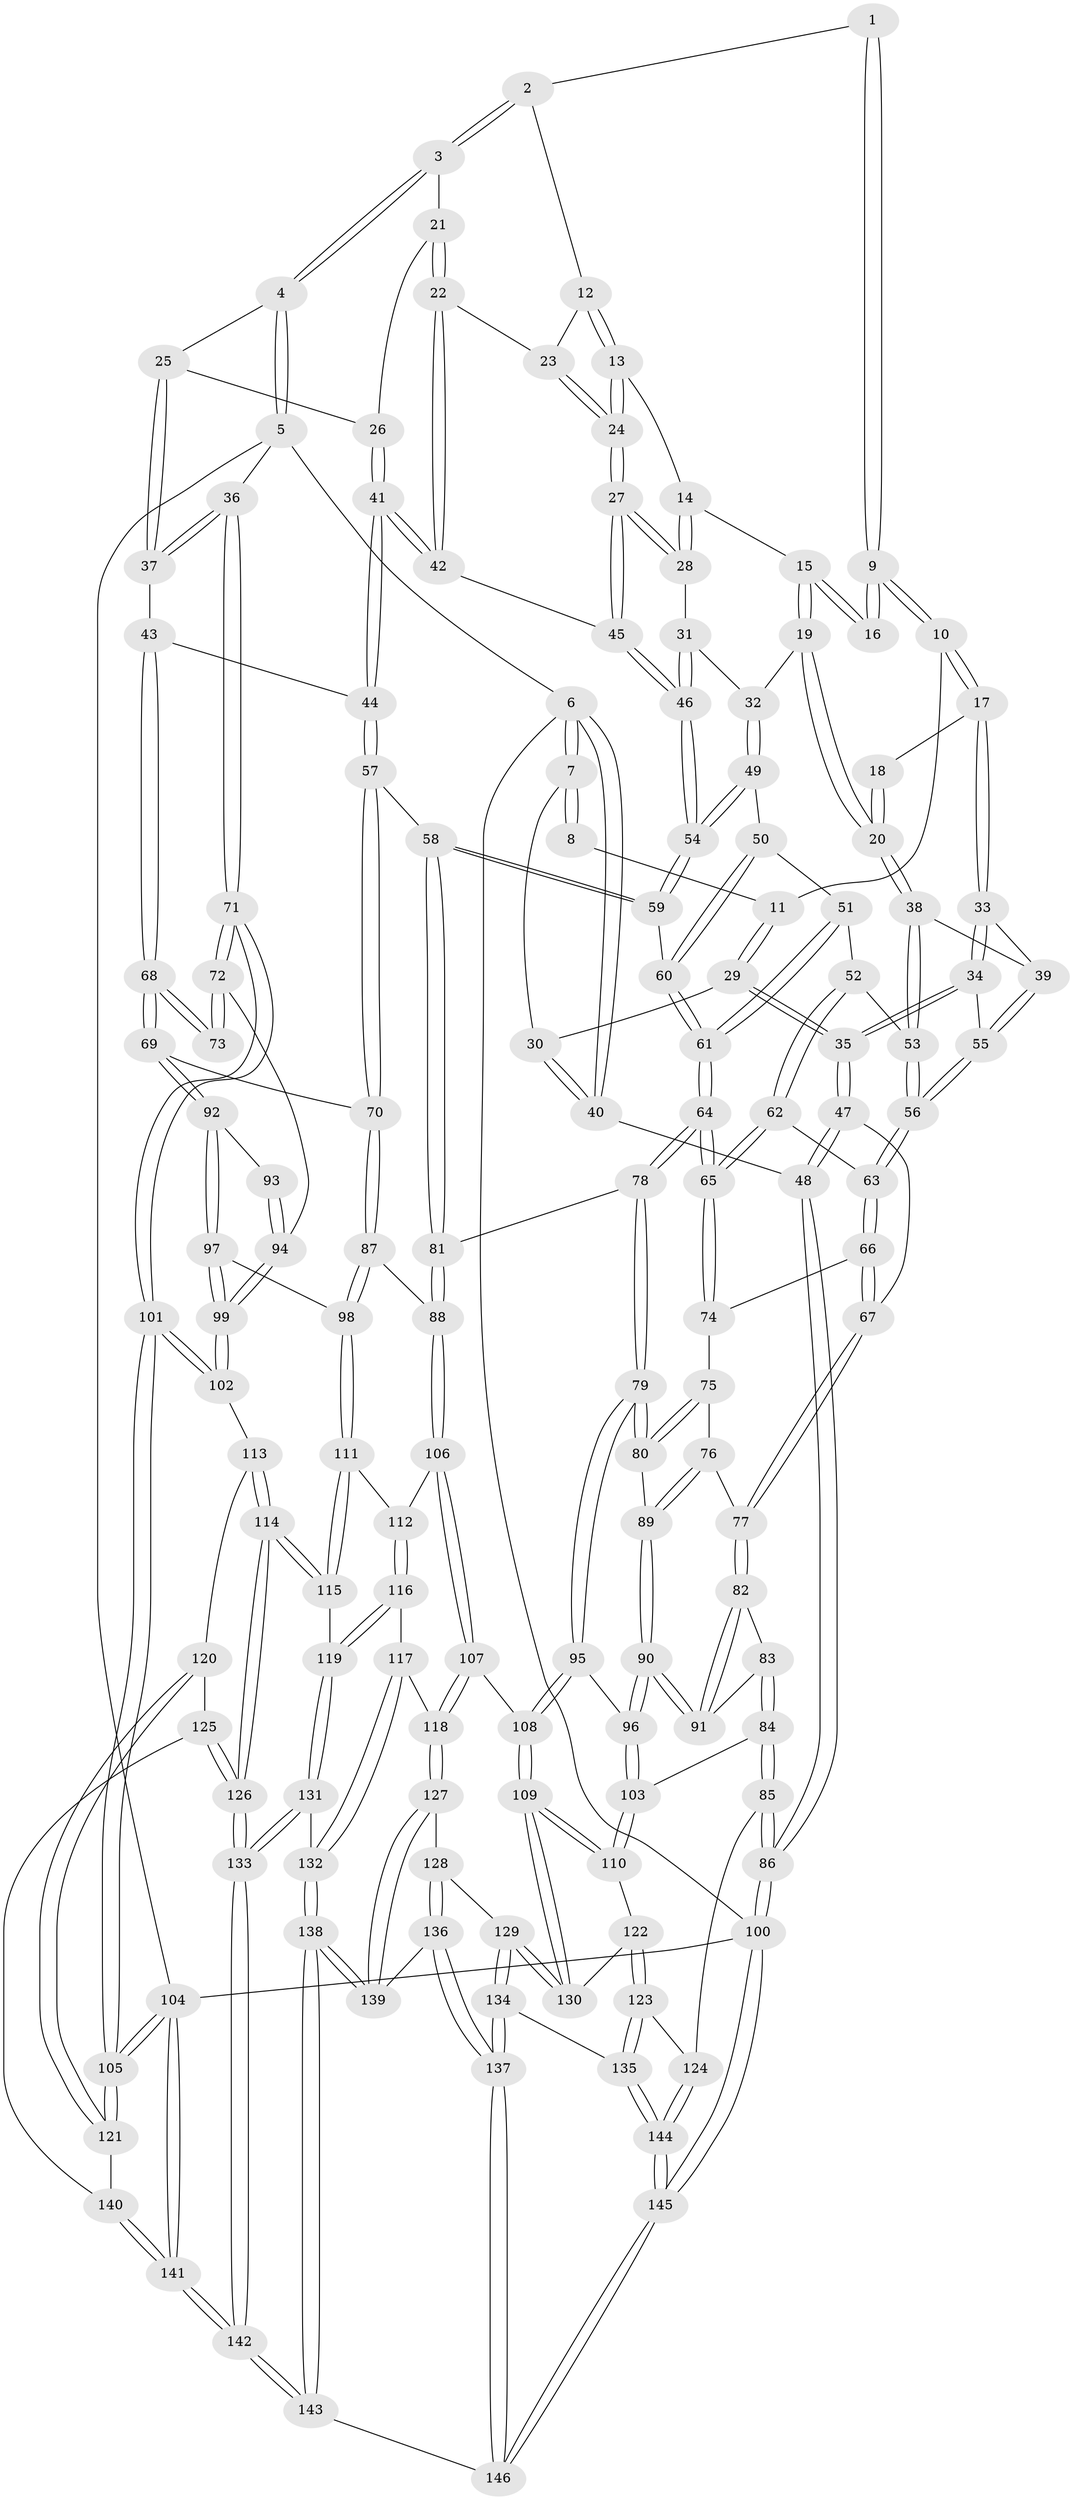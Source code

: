 // coarse degree distribution, {3: 0.1724137931034483, 5: 0.3793103448275862, 6: 0.12643678160919541, 4: 0.27586206896551724, 7: 0.022988505747126436, 8: 0.011494252873563218, 2: 0.011494252873563218}
// Generated by graph-tools (version 1.1) at 2025/05/03/04/25 22:05:37]
// undirected, 146 vertices, 362 edges
graph export_dot {
graph [start="1"]
  node [color=gray90,style=filled];
  1 [pos="+0.5264230660838671+0"];
  2 [pos="+0.7573516535042978+0"];
  3 [pos="+0.8809492493262853+0"];
  4 [pos="+1+0"];
  5 [pos="+1+0"];
  6 [pos="+0+0"];
  7 [pos="+0+0"];
  8 [pos="+0.016215613102886283+0"];
  9 [pos="+0.4987798337652937+0"];
  10 [pos="+0.23767132861882453+0.09937316755167211"];
  11 [pos="+0.19857168392823402+0.07526767684728859"];
  12 [pos="+0.6724612206278202+0.10044920266581867"];
  13 [pos="+0.6375139968256952+0.1485630348544641"];
  14 [pos="+0.6357136878989458+0.14835657816037068"];
  15 [pos="+0.5127158708756273+0.10163595349767313"];
  16 [pos="+0.49482545252743754+0"];
  17 [pos="+0.25713514014851957+0.12153609026918592"];
  18 [pos="+0.37508229236716534+0.10292059197052517"];
  19 [pos="+0.49429099075281074+0.1808086251272379"];
  20 [pos="+0.4015884900274677+0.21856093865690543"];
  21 [pos="+0.8366618858410069+0"];
  22 [pos="+0.7975286505251955+0.1860952504993566"];
  23 [pos="+0.7008905843144297+0.13741531896859904"];
  24 [pos="+0.6735025677122359+0.21919859308074507"];
  25 [pos="+0.94801182584022+0.1722455205832867"];
  26 [pos="+0.9111199311412767+0.20024544810200645"];
  27 [pos="+0.6781807189174696+0.2317833622018316"];
  28 [pos="+0.5598094518018024+0.22179581058080777"];
  29 [pos="+0.10333877440802522+0.19451021396278098"];
  30 [pos="+0.055055888496058254+0.13224761473341035"];
  31 [pos="+0.5582198814724147+0.2219964938131405"];
  32 [pos="+0.5279346502412652+0.22122482684167724"];
  33 [pos="+0.28972704414162653+0.209844428093831"];
  34 [pos="+0.26507792313551437+0.24611638943165096"];
  35 [pos="+0.05521895763847352+0.34117556552385386"];
  36 [pos="+1+0.2608512808741224"];
  37 [pos="+1+0.2473406534942211"];
  38 [pos="+0.39392722476150627+0.2250360521333373"];
  39 [pos="+0.37115935261102223+0.22289758207264584"];
  40 [pos="+0+0.2149620565138341"];
  41 [pos="+0.8310922992474323+0.2738953064761873"];
  42 [pos="+0.7951987681255182+0.23690977862978518"];
  43 [pos="+0.8643354661558694+0.3144653437475446"];
  44 [pos="+0.8455767768784362+0.30260345519550114"];
  45 [pos="+0.6936716912908824+0.24646169001839988"];
  46 [pos="+0.645606829127394+0.3231667360086797"];
  47 [pos="+0.04985805347595754+0.3479006149612069"];
  48 [pos="+0+0.3464704178629848"];
  49 [pos="+0.5294055710379905+0.27299740308074005"];
  50 [pos="+0.4978173608896857+0.31334681502907485"];
  51 [pos="+0.48818814295085594+0.3197084109651423"];
  52 [pos="+0.4311063038580621+0.3203839702971739"];
  53 [pos="+0.40385109891531806+0.280447330333821"];
  54 [pos="+0.6303031673582133+0.35570909917474397"];
  55 [pos="+0.3099267104359669+0.3534859233509167"];
  56 [pos="+0.31182340798738234+0.35938561730560253"];
  57 [pos="+0.6905044288738539+0.45676137720356896"];
  58 [pos="+0.686405430833653+0.45475746644581183"];
  59 [pos="+0.6299134919599363+0.4154486565338894"];
  60 [pos="+0.6133162760611215+0.419147206744458"];
  61 [pos="+0.5127184422642839+0.4561373532479159"];
  62 [pos="+0.4285136473751628+0.3303369377152567"];
  63 [pos="+0.3096077722352345+0.3824167270372979"];
  64 [pos="+0.4642105200610452+0.4899633024676437"];
  65 [pos="+0.42694658710194916+0.4559956463322565"];
  66 [pos="+0.3052952529027272+0.3987782452862342"];
  67 [pos="+0.08393130567719329+0.3832029617166413"];
  68 [pos="+0.9334786450874601+0.4158197474340174"];
  69 [pos="+0.7359065493030901+0.5079768828402726"];
  70 [pos="+0.7171673792721144+0.49904362755248793"];
  71 [pos="+1+0.509623414373436"];
  72 [pos="+1+0.47418879393436875"];
  73 [pos="+0.98601495425234+0.4547240310462297"];
  74 [pos="+0.32091137089322747+0.4213194320599107"];
  75 [pos="+0.3070463435800973+0.4507413093548519"];
  76 [pos="+0.2095618383953873+0.5194233618911879"];
  77 [pos="+0.11326120458059316+0.45702036035892596"];
  78 [pos="+0.4592088725172027+0.5483351119410669"];
  79 [pos="+0.3626658189201721+0.6258685926916953"];
  80 [pos="+0.30696674588186457+0.5562814929338799"];
  81 [pos="+0.533931701995816+0.605143337917043"];
  82 [pos="+0.10519290901126332+0.5075104114749137"];
  83 [pos="+0.09231816448879812+0.5690180441993328"];
  84 [pos="+0.026958269814029087+0.7024433288053433"];
  85 [pos="+0+0.7082225726139915"];
  86 [pos="+0+0.7154173121547172"];
  87 [pos="+0.6306142506304103+0.6515244013635187"];
  88 [pos="+0.5921779580642638+0.6727741873443595"];
  89 [pos="+0.21353858121473174+0.5256683337693314"];
  90 [pos="+0.20964078995968344+0.6184998821820797"];
  91 [pos="+0.2018990372660174+0.6144705450450667"];
  92 [pos="+0.7590341719148472+0.5321366025299388"];
  93 [pos="+0.846061246153797+0.5376252936744562"];
  94 [pos="+0.8808608301533524+0.6012344883582262"];
  95 [pos="+0.34902399680033624+0.6568009709494443"];
  96 [pos="+0.22132757519037774+0.6517878466838507"];
  97 [pos="+0.8132110714864148+0.6814364290666761"];
  98 [pos="+0.8023826031779822+0.6877739413196496"];
  99 [pos="+0.8469597325300601+0.6843790076992406"];
  100 [pos="+0+1"];
  101 [pos="+1+0.6312471412423999"];
  102 [pos="+0.8885420034735804+0.7079719989726222"];
  103 [pos="+0.11973229642140164+0.7352994007773122"];
  104 [pos="+1+1"];
  105 [pos="+1+0.9171275613671435"];
  106 [pos="+0.5904443242251115+0.6817171129836179"];
  107 [pos="+0.48107288283857197+0.7497737760566722"];
  108 [pos="+0.37168353297663165+0.7515113822826172"];
  109 [pos="+0.3614864557062682+0.7758102070264469"];
  110 [pos="+0.12785550725659534+0.7473474046888167"];
  111 [pos="+0.7684406955747578+0.7450675232296013"];
  112 [pos="+0.6082079791689827+0.7207802186005603"];
  113 [pos="+0.8937974480353672+0.7760450742210803"];
  114 [pos="+0.8449434380107393+0.8437277584192541"];
  115 [pos="+0.7484632408458929+0.8075138879086147"];
  116 [pos="+0.6193596404052051+0.7636236312539487"];
  117 [pos="+0.6061258278261402+0.8144559559112704"];
  118 [pos="+0.5433231503659018+0.872010565464662"];
  119 [pos="+0.7468522839949876+0.8088303406958267"];
  120 [pos="+0.9435689939935687+0.8231054546227887"];
  121 [pos="+1+0.871538878557559"];
  122 [pos="+0.14043080236500147+0.7856763882786372"];
  123 [pos="+0.15910358318486886+0.8521304121994878"];
  124 [pos="+0.0733837948702228+0.9145033042667795"];
  125 [pos="+0.8789411329253771+0.9062255687600257"];
  126 [pos="+0.8591807937376217+0.9132689323995867"];
  127 [pos="+0.542879649276861+0.8732853734816125"];
  128 [pos="+0.4824985032413928+0.8750870481505045"];
  129 [pos="+0.3555324003911558+0.8234734683421034"];
  130 [pos="+0.3565724154311497+0.8127739048350515"];
  131 [pos="+0.7309141285861329+0.8507707857543104"];
  132 [pos="+0.7015566687694018+0.8949164162326624"];
  133 [pos="+0.8556160045189463+0.9205968048268138"];
  134 [pos="+0.293215753890278+0.9467162810375194"];
  135 [pos="+0.2129172841476903+0.8926537511835437"];
  136 [pos="+0.4392577176053239+0.956180073663143"];
  137 [pos="+0.3082327291902107+1"];
  138 [pos="+0.6774416125569167+1"];
  139 [pos="+0.561115952742188+0.9289880375692642"];
  140 [pos="+0.9128719388843167+0.9044800143217813"];
  141 [pos="+1+1"];
  142 [pos="+0.7699601980700562+1"];
  143 [pos="+0.7007623409194873+1"];
  144 [pos="+0+1"];
  145 [pos="+0+1"];
  146 [pos="+0.2991573200725185+1"];
  1 -- 2;
  1 -- 9;
  1 -- 9;
  2 -- 3;
  2 -- 3;
  2 -- 12;
  3 -- 4;
  3 -- 4;
  3 -- 21;
  4 -- 5;
  4 -- 5;
  4 -- 25;
  5 -- 6;
  5 -- 36;
  5 -- 104;
  6 -- 7;
  6 -- 7;
  6 -- 40;
  6 -- 40;
  6 -- 100;
  7 -- 8;
  7 -- 8;
  7 -- 30;
  8 -- 11;
  9 -- 10;
  9 -- 10;
  9 -- 16;
  9 -- 16;
  10 -- 11;
  10 -- 17;
  10 -- 17;
  11 -- 29;
  11 -- 29;
  12 -- 13;
  12 -- 13;
  12 -- 23;
  13 -- 14;
  13 -- 24;
  13 -- 24;
  14 -- 15;
  14 -- 28;
  14 -- 28;
  15 -- 16;
  15 -- 16;
  15 -- 19;
  15 -- 19;
  17 -- 18;
  17 -- 33;
  17 -- 33;
  18 -- 20;
  18 -- 20;
  19 -- 20;
  19 -- 20;
  19 -- 32;
  20 -- 38;
  20 -- 38;
  21 -- 22;
  21 -- 22;
  21 -- 26;
  22 -- 23;
  22 -- 42;
  22 -- 42;
  23 -- 24;
  23 -- 24;
  24 -- 27;
  24 -- 27;
  25 -- 26;
  25 -- 37;
  25 -- 37;
  26 -- 41;
  26 -- 41;
  27 -- 28;
  27 -- 28;
  27 -- 45;
  27 -- 45;
  28 -- 31;
  29 -- 30;
  29 -- 35;
  29 -- 35;
  30 -- 40;
  30 -- 40;
  31 -- 32;
  31 -- 46;
  31 -- 46;
  32 -- 49;
  32 -- 49;
  33 -- 34;
  33 -- 34;
  33 -- 39;
  34 -- 35;
  34 -- 35;
  34 -- 55;
  35 -- 47;
  35 -- 47;
  36 -- 37;
  36 -- 37;
  36 -- 71;
  36 -- 71;
  37 -- 43;
  38 -- 39;
  38 -- 53;
  38 -- 53;
  39 -- 55;
  39 -- 55;
  40 -- 48;
  41 -- 42;
  41 -- 42;
  41 -- 44;
  41 -- 44;
  42 -- 45;
  43 -- 44;
  43 -- 68;
  43 -- 68;
  44 -- 57;
  44 -- 57;
  45 -- 46;
  45 -- 46;
  46 -- 54;
  46 -- 54;
  47 -- 48;
  47 -- 48;
  47 -- 67;
  48 -- 86;
  48 -- 86;
  49 -- 50;
  49 -- 54;
  49 -- 54;
  50 -- 51;
  50 -- 60;
  50 -- 60;
  51 -- 52;
  51 -- 61;
  51 -- 61;
  52 -- 53;
  52 -- 62;
  52 -- 62;
  53 -- 56;
  53 -- 56;
  54 -- 59;
  54 -- 59;
  55 -- 56;
  55 -- 56;
  56 -- 63;
  56 -- 63;
  57 -- 58;
  57 -- 70;
  57 -- 70;
  58 -- 59;
  58 -- 59;
  58 -- 81;
  58 -- 81;
  59 -- 60;
  60 -- 61;
  60 -- 61;
  61 -- 64;
  61 -- 64;
  62 -- 63;
  62 -- 65;
  62 -- 65;
  63 -- 66;
  63 -- 66;
  64 -- 65;
  64 -- 65;
  64 -- 78;
  64 -- 78;
  65 -- 74;
  65 -- 74;
  66 -- 67;
  66 -- 67;
  66 -- 74;
  67 -- 77;
  67 -- 77;
  68 -- 69;
  68 -- 69;
  68 -- 73;
  68 -- 73;
  69 -- 70;
  69 -- 92;
  69 -- 92;
  70 -- 87;
  70 -- 87;
  71 -- 72;
  71 -- 72;
  71 -- 101;
  71 -- 101;
  72 -- 73;
  72 -- 73;
  72 -- 94;
  74 -- 75;
  75 -- 76;
  75 -- 80;
  75 -- 80;
  76 -- 77;
  76 -- 89;
  76 -- 89;
  77 -- 82;
  77 -- 82;
  78 -- 79;
  78 -- 79;
  78 -- 81;
  79 -- 80;
  79 -- 80;
  79 -- 95;
  79 -- 95;
  80 -- 89;
  81 -- 88;
  81 -- 88;
  82 -- 83;
  82 -- 91;
  82 -- 91;
  83 -- 84;
  83 -- 84;
  83 -- 91;
  84 -- 85;
  84 -- 85;
  84 -- 103;
  85 -- 86;
  85 -- 86;
  85 -- 124;
  86 -- 100;
  86 -- 100;
  87 -- 88;
  87 -- 98;
  87 -- 98;
  88 -- 106;
  88 -- 106;
  89 -- 90;
  89 -- 90;
  90 -- 91;
  90 -- 91;
  90 -- 96;
  90 -- 96;
  92 -- 93;
  92 -- 97;
  92 -- 97;
  93 -- 94;
  93 -- 94;
  94 -- 99;
  94 -- 99;
  95 -- 96;
  95 -- 108;
  95 -- 108;
  96 -- 103;
  96 -- 103;
  97 -- 98;
  97 -- 99;
  97 -- 99;
  98 -- 111;
  98 -- 111;
  99 -- 102;
  99 -- 102;
  100 -- 145;
  100 -- 145;
  100 -- 104;
  101 -- 102;
  101 -- 102;
  101 -- 105;
  101 -- 105;
  102 -- 113;
  103 -- 110;
  103 -- 110;
  104 -- 105;
  104 -- 105;
  104 -- 141;
  104 -- 141;
  105 -- 121;
  105 -- 121;
  106 -- 107;
  106 -- 107;
  106 -- 112;
  107 -- 108;
  107 -- 118;
  107 -- 118;
  108 -- 109;
  108 -- 109;
  109 -- 110;
  109 -- 110;
  109 -- 130;
  109 -- 130;
  110 -- 122;
  111 -- 112;
  111 -- 115;
  111 -- 115;
  112 -- 116;
  112 -- 116;
  113 -- 114;
  113 -- 114;
  113 -- 120;
  114 -- 115;
  114 -- 115;
  114 -- 126;
  114 -- 126;
  115 -- 119;
  116 -- 117;
  116 -- 119;
  116 -- 119;
  117 -- 118;
  117 -- 132;
  117 -- 132;
  118 -- 127;
  118 -- 127;
  119 -- 131;
  119 -- 131;
  120 -- 121;
  120 -- 121;
  120 -- 125;
  121 -- 140;
  122 -- 123;
  122 -- 123;
  122 -- 130;
  123 -- 124;
  123 -- 135;
  123 -- 135;
  124 -- 144;
  124 -- 144;
  125 -- 126;
  125 -- 126;
  125 -- 140;
  126 -- 133;
  126 -- 133;
  127 -- 128;
  127 -- 139;
  127 -- 139;
  128 -- 129;
  128 -- 136;
  128 -- 136;
  129 -- 130;
  129 -- 130;
  129 -- 134;
  129 -- 134;
  131 -- 132;
  131 -- 133;
  131 -- 133;
  132 -- 138;
  132 -- 138;
  133 -- 142;
  133 -- 142;
  134 -- 135;
  134 -- 137;
  134 -- 137;
  135 -- 144;
  135 -- 144;
  136 -- 137;
  136 -- 137;
  136 -- 139;
  137 -- 146;
  137 -- 146;
  138 -- 139;
  138 -- 139;
  138 -- 143;
  138 -- 143;
  140 -- 141;
  140 -- 141;
  141 -- 142;
  141 -- 142;
  142 -- 143;
  142 -- 143;
  143 -- 146;
  144 -- 145;
  144 -- 145;
  145 -- 146;
  145 -- 146;
}
